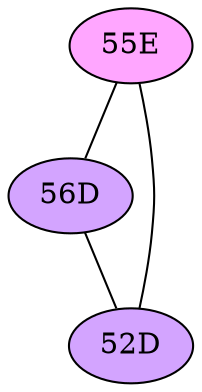 // The Round Table
graph {
	"55E" [fillcolor="#FFA6FF" style=radial]
	"56D" [fillcolor="#D3A4FF" style=radial]
	"55E" -- "56D" [penwidth=1]
	"55E" [fillcolor="#FFA6FF" style=radial]
	"52D" [fillcolor="#D3A4FF" style=radial]
	"55E" -- "52D" [penwidth=1]
	"56D" [fillcolor="#D3A4FF" style=radial]
	"52D" [fillcolor="#D3A4FF" style=radial]
	"56D" -- "52D" [penwidth=1]
}
